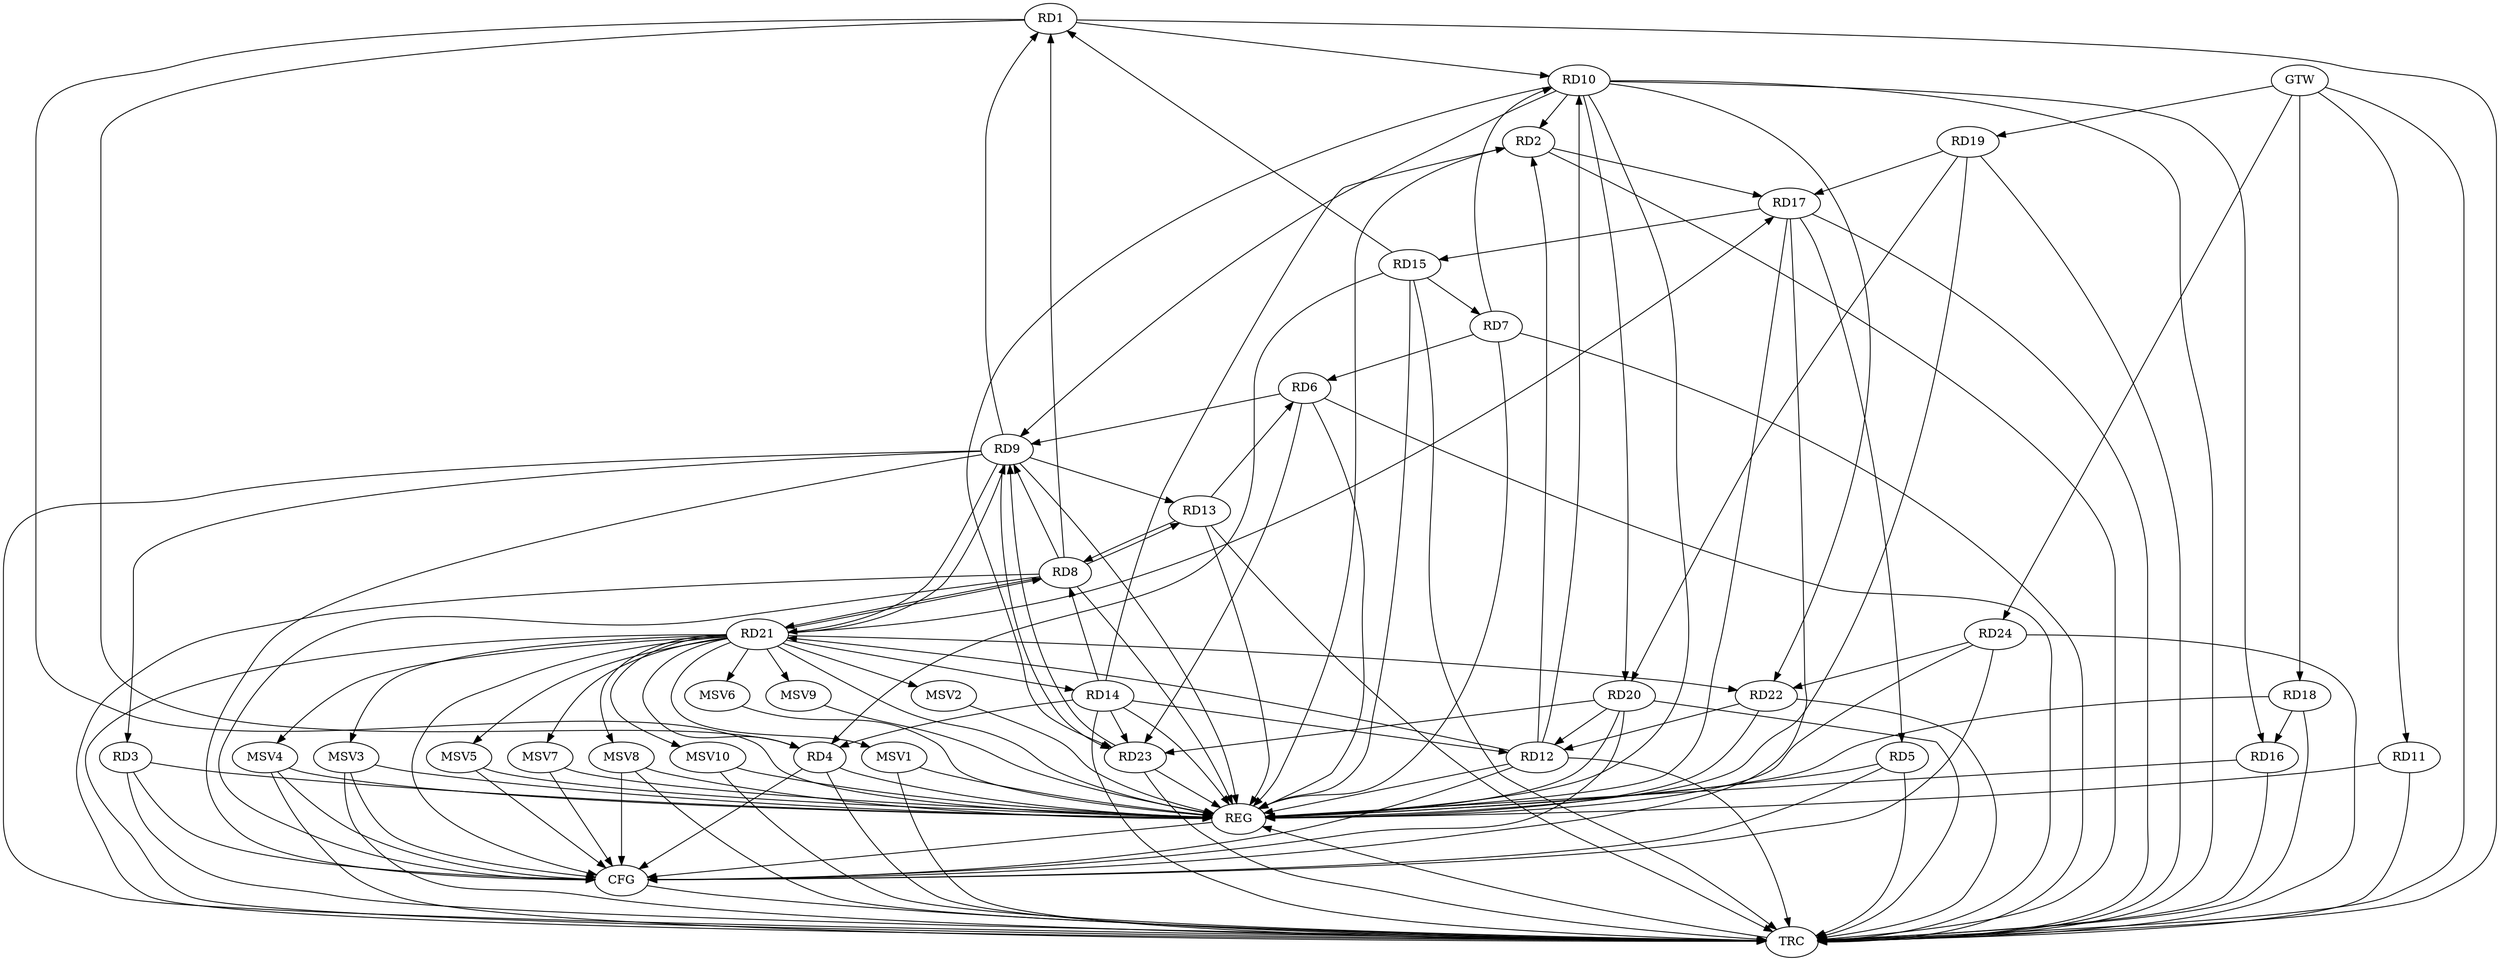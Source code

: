 strict digraph G {
  RD1 [ label="RD1" ];
  RD2 [ label="RD2" ];
  RD3 [ label="RD3" ];
  RD4 [ label="RD4" ];
  RD5 [ label="RD5" ];
  RD6 [ label="RD6" ];
  RD7 [ label="RD7" ];
  RD8 [ label="RD8" ];
  RD9 [ label="RD9" ];
  RD10 [ label="RD10" ];
  RD11 [ label="RD11" ];
  RD12 [ label="RD12" ];
  RD13 [ label="RD13" ];
  RD14 [ label="RD14" ];
  RD15 [ label="RD15" ];
  RD16 [ label="RD16" ];
  RD17 [ label="RD17" ];
  RD18 [ label="RD18" ];
  RD19 [ label="RD19" ];
  RD20 [ label="RD20" ];
  RD21 [ label="RD21" ];
  RD22 [ label="RD22" ];
  RD23 [ label="RD23" ];
  RD24 [ label="RD24" ];
  GTW [ label="GTW" ];
  REG [ label="REG" ];
  CFG [ label="CFG" ];
  TRC [ label="TRC" ];
  MSV1 [ label="MSV1" ];
  MSV2 [ label="MSV2" ];
  MSV3 [ label="MSV3" ];
  MSV4 [ label="MSV4" ];
  MSV5 [ label="MSV5" ];
  MSV6 [ label="MSV6" ];
  MSV7 [ label="MSV7" ];
  MSV8 [ label="MSV8" ];
  MSV9 [ label="MSV9" ];
  MSV10 [ label="MSV10" ];
  RD1 -> RD4;
  RD8 -> RD1;
  RD9 -> RD1;
  RD1 -> RD10;
  RD15 -> RD1;
  RD10 -> RD2;
  RD12 -> RD2;
  RD14 -> RD2;
  RD2 -> RD17;
  RD9 -> RD3;
  RD14 -> RD4;
  RD15 -> RD4;
  RD21 -> RD4;
  RD17 -> RD5;
  RD7 -> RD6;
  RD6 -> RD9;
  RD13 -> RD6;
  RD6 -> RD23;
  RD7 -> RD10;
  RD15 -> RD7;
  RD8 -> RD9;
  RD8 -> RD13;
  RD13 -> RD8;
  RD14 -> RD8;
  RD8 -> RD21;
  RD21 -> RD8;
  RD10 -> RD9;
  RD9 -> RD13;
  RD9 -> RD21;
  RD21 -> RD9;
  RD9 -> RD23;
  RD23 -> RD9;
  RD12 -> RD10;
  RD10 -> RD16;
  RD10 -> RD20;
  RD10 -> RD22;
  RD10 -> RD23;
  RD14 -> RD12;
  RD20 -> RD12;
  RD12 -> RD21;
  RD22 -> RD12;
  RD21 -> RD14;
  RD14 -> RD23;
  RD17 -> RD15;
  RD18 -> RD16;
  RD19 -> RD17;
  RD21 -> RD17;
  RD19 -> RD20;
  RD20 -> RD23;
  RD21 -> RD22;
  RD24 -> RD22;
  GTW -> RD11;
  GTW -> RD18;
  GTW -> RD19;
  GTW -> RD24;
  RD1 -> REG;
  RD2 -> REG;
  RD3 -> REG;
  RD4 -> REG;
  RD5 -> REG;
  RD6 -> REG;
  RD7 -> REG;
  RD8 -> REG;
  RD9 -> REG;
  RD10 -> REG;
  RD11 -> REG;
  RD12 -> REG;
  RD13 -> REG;
  RD14 -> REG;
  RD15 -> REG;
  RD16 -> REG;
  RD17 -> REG;
  RD18 -> REG;
  RD19 -> REG;
  RD20 -> REG;
  RD21 -> REG;
  RD22 -> REG;
  RD23 -> REG;
  RD24 -> REG;
  RD20 -> CFG;
  RD5 -> CFG;
  RD21 -> CFG;
  RD8 -> CFG;
  RD9 -> CFG;
  RD12 -> CFG;
  RD4 -> CFG;
  RD24 -> CFG;
  RD3 -> CFG;
  RD17 -> CFG;
  REG -> CFG;
  RD1 -> TRC;
  RD2 -> TRC;
  RD3 -> TRC;
  RD4 -> TRC;
  RD5 -> TRC;
  RD6 -> TRC;
  RD7 -> TRC;
  RD8 -> TRC;
  RD9 -> TRC;
  RD10 -> TRC;
  RD11 -> TRC;
  RD12 -> TRC;
  RD13 -> TRC;
  RD14 -> TRC;
  RD15 -> TRC;
  RD16 -> TRC;
  RD17 -> TRC;
  RD18 -> TRC;
  RD19 -> TRC;
  RD20 -> TRC;
  RD21 -> TRC;
  RD22 -> TRC;
  RD23 -> TRC;
  RD24 -> TRC;
  GTW -> TRC;
  CFG -> TRC;
  TRC -> REG;
  RD21 -> MSV1;
  MSV1 -> REG;
  MSV1 -> TRC;
  RD21 -> MSV2;
  RD21 -> MSV3;
  MSV2 -> REG;
  MSV3 -> REG;
  MSV3 -> TRC;
  MSV3 -> CFG;
  RD21 -> MSV4;
  RD21 -> MSV5;
  MSV4 -> REG;
  MSV4 -> TRC;
  MSV4 -> CFG;
  MSV5 -> REG;
  MSV5 -> CFG;
  RD21 -> MSV6;
  RD21 -> MSV7;
  RD21 -> MSV8;
  MSV6 -> REG;
  MSV7 -> REG;
  MSV7 -> CFG;
  MSV8 -> REG;
  MSV8 -> TRC;
  MSV8 -> CFG;
  RD21 -> MSV9;
  MSV9 -> REG;
  RD21 -> MSV10;
  MSV10 -> REG;
  MSV10 -> TRC;
}
